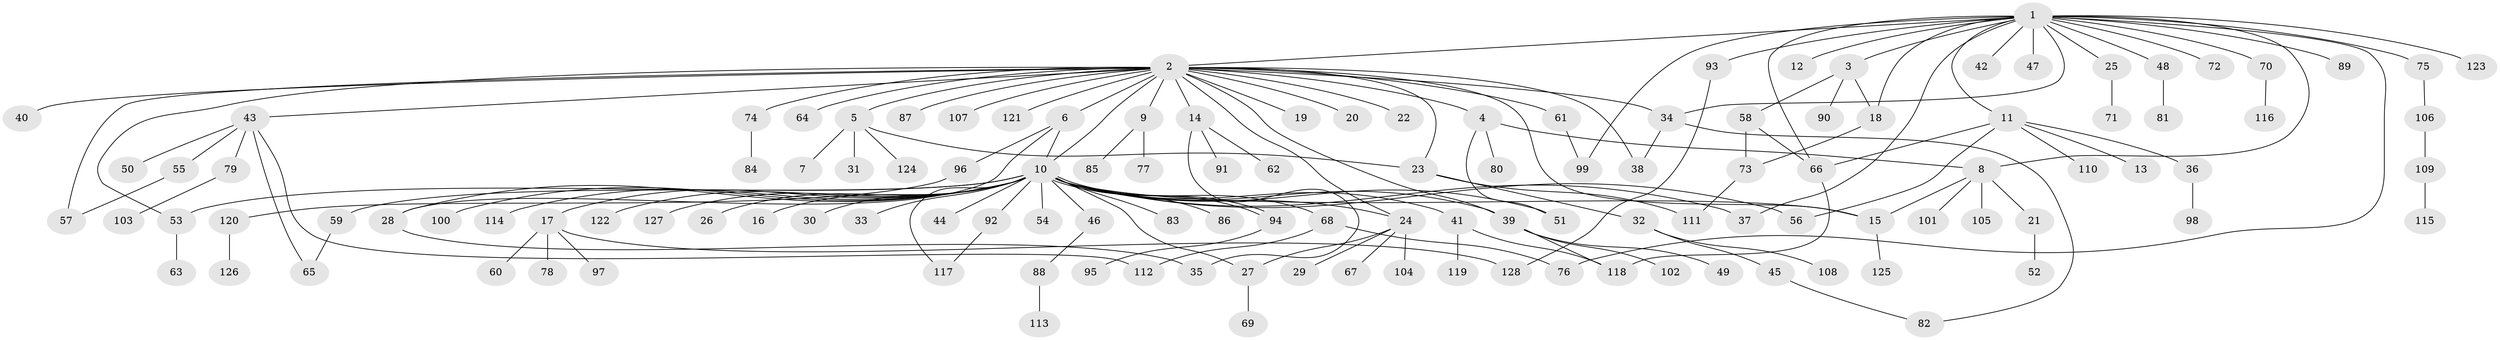 // coarse degree distribution, {19: 0.010101010101010102, 25: 0.010101010101010102, 4: 0.04040404040404041, 8: 0.010101010101010102, 6: 0.020202020202020204, 1: 0.5858585858585859, 2: 0.1919191919191919, 30: 0.010101010101010102, 7: 0.010101010101010102, 3: 0.08080808080808081, 5: 0.030303030303030304}
// Generated by graph-tools (version 1.1) at 2025/52/02/27/25 19:52:01]
// undirected, 128 vertices, 159 edges
graph export_dot {
graph [start="1"]
  node [color=gray90,style=filled];
  1;
  2;
  3;
  4;
  5;
  6;
  7;
  8;
  9;
  10;
  11;
  12;
  13;
  14;
  15;
  16;
  17;
  18;
  19;
  20;
  21;
  22;
  23;
  24;
  25;
  26;
  27;
  28;
  29;
  30;
  31;
  32;
  33;
  34;
  35;
  36;
  37;
  38;
  39;
  40;
  41;
  42;
  43;
  44;
  45;
  46;
  47;
  48;
  49;
  50;
  51;
  52;
  53;
  54;
  55;
  56;
  57;
  58;
  59;
  60;
  61;
  62;
  63;
  64;
  65;
  66;
  67;
  68;
  69;
  70;
  71;
  72;
  73;
  74;
  75;
  76;
  77;
  78;
  79;
  80;
  81;
  82;
  83;
  84;
  85;
  86;
  87;
  88;
  89;
  90;
  91;
  92;
  93;
  94;
  95;
  96;
  97;
  98;
  99;
  100;
  101;
  102;
  103;
  104;
  105;
  106;
  107;
  108;
  109;
  110;
  111;
  112;
  113;
  114;
  115;
  116;
  117;
  118;
  119;
  120;
  121;
  122;
  123;
  124;
  125;
  126;
  127;
  128;
  1 -- 2;
  1 -- 3;
  1 -- 8;
  1 -- 11;
  1 -- 12;
  1 -- 18;
  1 -- 25;
  1 -- 34;
  1 -- 37;
  1 -- 42;
  1 -- 47;
  1 -- 48;
  1 -- 66;
  1 -- 70;
  1 -- 72;
  1 -- 75;
  1 -- 76;
  1 -- 89;
  1 -- 93;
  1 -- 99;
  1 -- 123;
  2 -- 4;
  2 -- 5;
  2 -- 6;
  2 -- 9;
  2 -- 10;
  2 -- 14;
  2 -- 15;
  2 -- 19;
  2 -- 20;
  2 -- 22;
  2 -- 23;
  2 -- 24;
  2 -- 34;
  2 -- 38;
  2 -- 39;
  2 -- 40;
  2 -- 43;
  2 -- 53;
  2 -- 57;
  2 -- 61;
  2 -- 64;
  2 -- 74;
  2 -- 87;
  2 -- 107;
  2 -- 121;
  3 -- 18;
  3 -- 58;
  3 -- 90;
  4 -- 8;
  4 -- 51;
  4 -- 80;
  5 -- 7;
  5 -- 23;
  5 -- 31;
  5 -- 124;
  6 -- 10;
  6 -- 28;
  6 -- 96;
  8 -- 15;
  8 -- 21;
  8 -- 101;
  8 -- 105;
  9 -- 77;
  9 -- 85;
  10 -- 15;
  10 -- 16;
  10 -- 17;
  10 -- 24;
  10 -- 26;
  10 -- 27;
  10 -- 28;
  10 -- 30;
  10 -- 33;
  10 -- 37;
  10 -- 39;
  10 -- 41;
  10 -- 44;
  10 -- 46;
  10 -- 51;
  10 -- 53;
  10 -- 54;
  10 -- 56;
  10 -- 59;
  10 -- 68;
  10 -- 83;
  10 -- 86;
  10 -- 92;
  10 -- 94;
  10 -- 94;
  10 -- 100;
  10 -- 114;
  10 -- 117;
  10 -- 122;
  10 -- 127;
  11 -- 13;
  11 -- 36;
  11 -- 56;
  11 -- 66;
  11 -- 110;
  14 -- 35;
  14 -- 62;
  14 -- 91;
  15 -- 125;
  17 -- 60;
  17 -- 78;
  17 -- 97;
  17 -- 128;
  18 -- 73;
  21 -- 52;
  23 -- 32;
  23 -- 111;
  24 -- 27;
  24 -- 29;
  24 -- 67;
  24 -- 104;
  25 -- 71;
  27 -- 69;
  28 -- 35;
  32 -- 45;
  32 -- 108;
  34 -- 38;
  34 -- 82;
  36 -- 98;
  39 -- 49;
  39 -- 102;
  39 -- 118;
  41 -- 118;
  41 -- 119;
  43 -- 50;
  43 -- 55;
  43 -- 65;
  43 -- 79;
  43 -- 112;
  45 -- 82;
  46 -- 88;
  48 -- 81;
  53 -- 63;
  55 -- 57;
  58 -- 66;
  58 -- 73;
  59 -- 65;
  61 -- 99;
  66 -- 118;
  68 -- 76;
  68 -- 112;
  70 -- 116;
  73 -- 111;
  74 -- 84;
  75 -- 106;
  79 -- 103;
  88 -- 113;
  92 -- 117;
  93 -- 128;
  94 -- 95;
  96 -- 120;
  106 -- 109;
  109 -- 115;
  120 -- 126;
}
